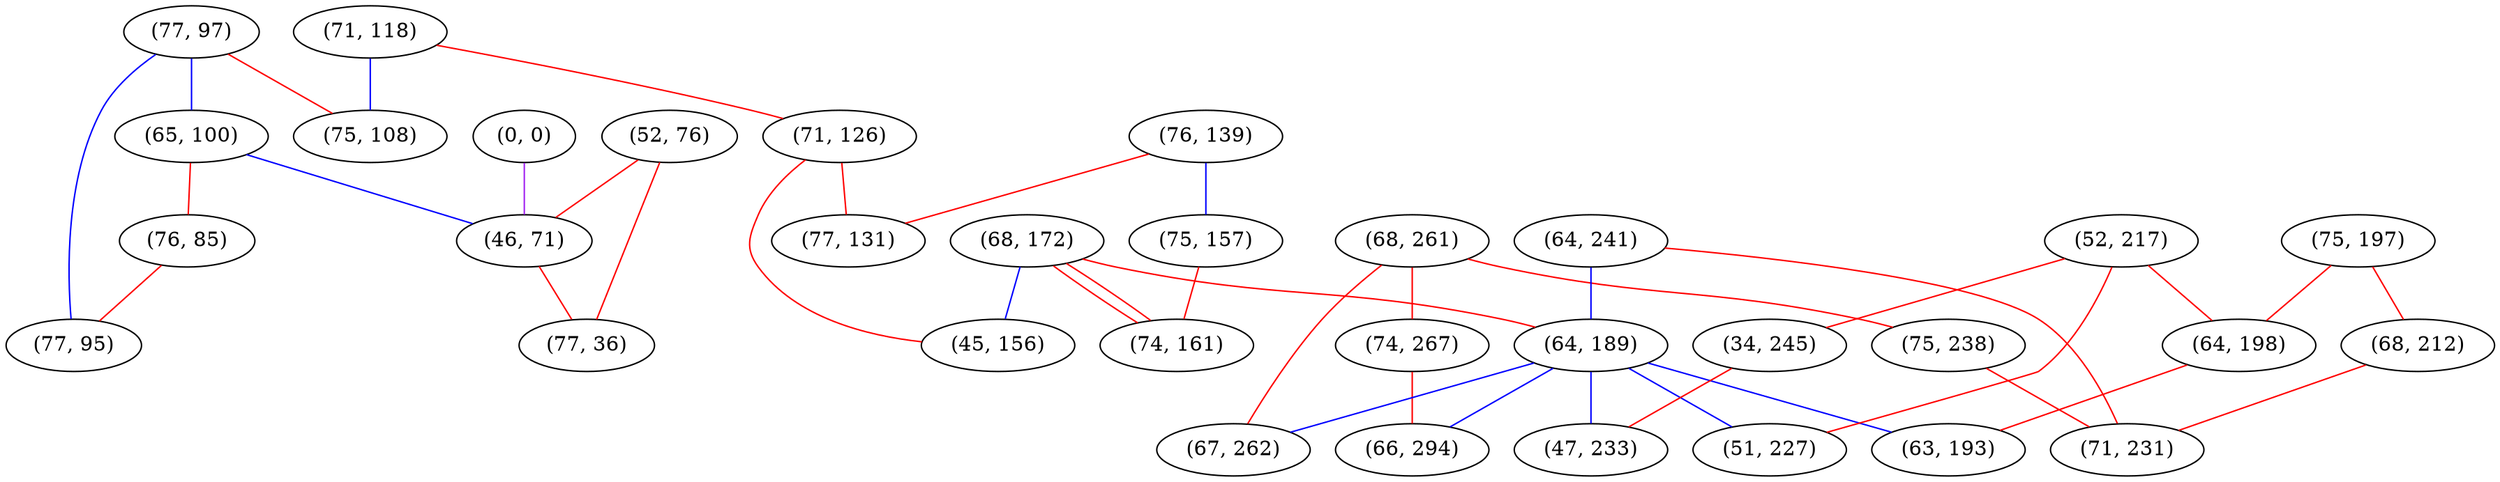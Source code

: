 graph "" {
"(77, 97)";
"(52, 76)";
"(68, 261)";
"(64, 241)";
"(76, 139)";
"(75, 197)";
"(65, 100)";
"(75, 157)";
"(68, 172)";
"(75, 238)";
"(71, 118)";
"(76, 85)";
"(0, 0)";
"(74, 267)";
"(74, 161)";
"(46, 71)";
"(71, 126)";
"(68, 212)";
"(64, 189)";
"(66, 294)";
"(52, 217)";
"(77, 131)";
"(34, 245)";
"(71, 231)";
"(64, 198)";
"(45, 156)";
"(51, 227)";
"(67, 262)";
"(47, 233)";
"(77, 95)";
"(75, 108)";
"(77, 36)";
"(63, 193)";
"(77, 97)" -- "(77, 95)"  [color=blue, key=0, weight=3];
"(77, 97)" -- "(75, 108)"  [color=red, key=0, weight=1];
"(77, 97)" -- "(65, 100)"  [color=blue, key=0, weight=3];
"(52, 76)" -- "(77, 36)"  [color=red, key=0, weight=1];
"(52, 76)" -- "(46, 71)"  [color=red, key=0, weight=1];
"(68, 261)" -- "(74, 267)"  [color=red, key=0, weight=1];
"(68, 261)" -- "(67, 262)"  [color=red, key=0, weight=1];
"(68, 261)" -- "(75, 238)"  [color=red, key=0, weight=1];
"(64, 241)" -- "(64, 189)"  [color=blue, key=0, weight=3];
"(64, 241)" -- "(71, 231)"  [color=red, key=0, weight=1];
"(76, 139)" -- "(75, 157)"  [color=blue, key=0, weight=3];
"(76, 139)" -- "(77, 131)"  [color=red, key=0, weight=1];
"(75, 197)" -- "(64, 198)"  [color=red, key=0, weight=1];
"(75, 197)" -- "(68, 212)"  [color=red, key=0, weight=1];
"(65, 100)" -- "(76, 85)"  [color=red, key=0, weight=1];
"(65, 100)" -- "(46, 71)"  [color=blue, key=0, weight=3];
"(75, 157)" -- "(74, 161)"  [color=red, key=0, weight=1];
"(68, 172)" -- "(45, 156)"  [color=blue, key=0, weight=3];
"(68, 172)" -- "(64, 189)"  [color=red, key=0, weight=1];
"(68, 172)" -- "(74, 161)"  [color=red, key=0, weight=1];
"(68, 172)" -- "(74, 161)"  [color=red, key=1, weight=1];
"(75, 238)" -- "(71, 231)"  [color=red, key=0, weight=1];
"(71, 118)" -- "(71, 126)"  [color=red, key=0, weight=1];
"(71, 118)" -- "(75, 108)"  [color=blue, key=0, weight=3];
"(76, 85)" -- "(77, 95)"  [color=red, key=0, weight=1];
"(0, 0)" -- "(46, 71)"  [color=purple, key=0, weight=4];
"(74, 267)" -- "(66, 294)"  [color=red, key=0, weight=1];
"(46, 71)" -- "(77, 36)"  [color=red, key=0, weight=1];
"(71, 126)" -- "(45, 156)"  [color=red, key=0, weight=1];
"(71, 126)" -- "(77, 131)"  [color=red, key=0, weight=1];
"(68, 212)" -- "(71, 231)"  [color=red, key=0, weight=1];
"(64, 189)" -- "(66, 294)"  [color=blue, key=0, weight=3];
"(64, 189)" -- "(51, 227)"  [color=blue, key=0, weight=3];
"(64, 189)" -- "(67, 262)"  [color=blue, key=0, weight=3];
"(64, 189)" -- "(47, 233)"  [color=blue, key=0, weight=3];
"(64, 189)" -- "(63, 193)"  [color=blue, key=0, weight=3];
"(52, 217)" -- "(64, 198)"  [color=red, key=0, weight=1];
"(52, 217)" -- "(34, 245)"  [color=red, key=0, weight=1];
"(52, 217)" -- "(51, 227)"  [color=red, key=0, weight=1];
"(34, 245)" -- "(47, 233)"  [color=red, key=0, weight=1];
"(64, 198)" -- "(63, 193)"  [color=red, key=0, weight=1];
}
